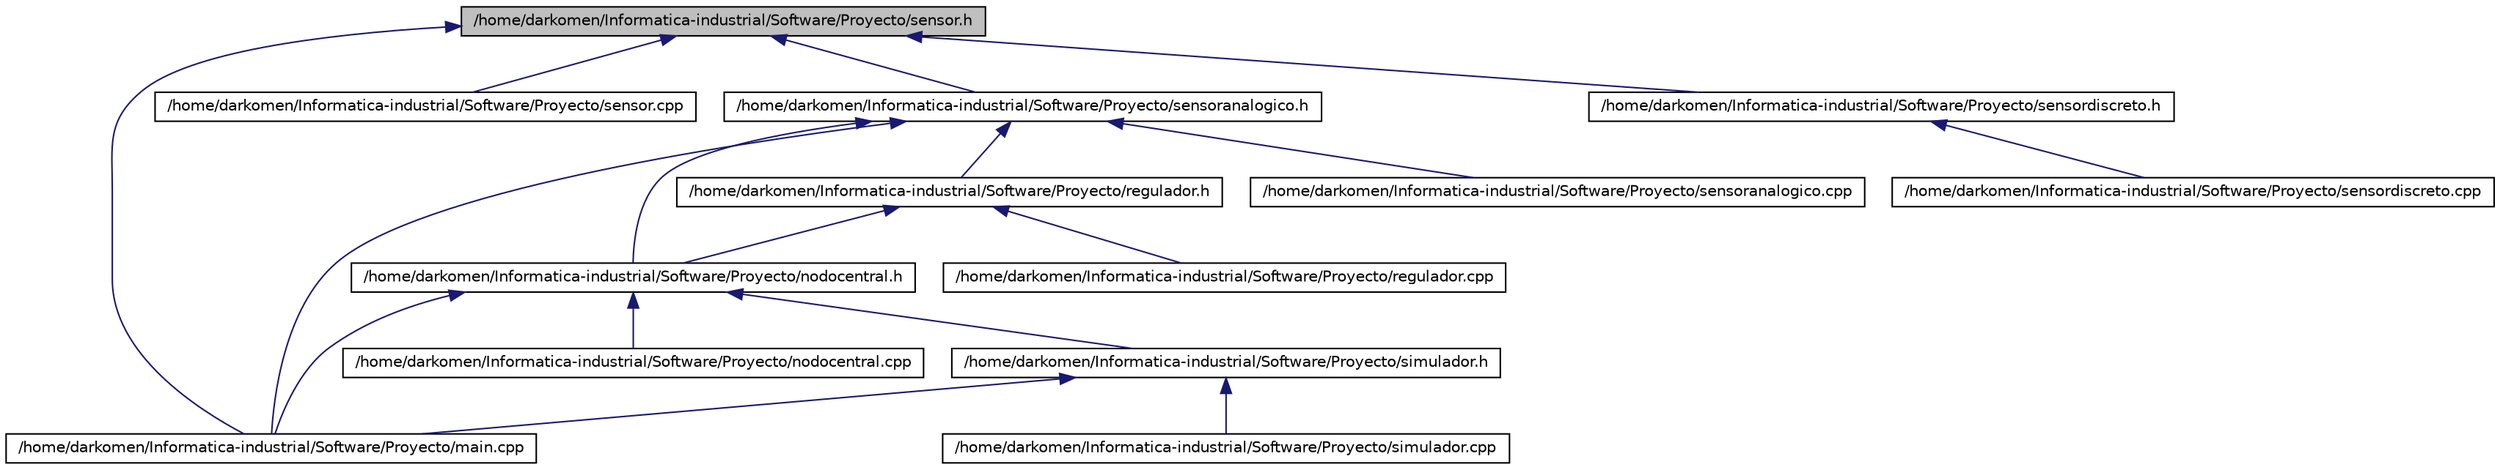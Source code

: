 digraph G
{
  edge [fontname="Helvetica",fontsize="10",labelfontname="Helvetica",labelfontsize="10"];
  node [fontname="Helvetica",fontsize="10",shape=record];
  Node1 [label="/home/darkomen/Informatica-industrial/Software/Proyecto/sensor.h",height=0.2,width=0.4,color="black", fillcolor="grey75", style="filled" fontcolor="black"];
  Node1 -> Node2 [dir="back",color="midnightblue",fontsize="10",style="solid",fontname="Helvetica"];
  Node2 [label="/home/darkomen/Informatica-industrial/Software/Proyecto/main.cpp",height=0.2,width=0.4,color="black", fillcolor="white", style="filled",URL="$main_8cpp.html"];
  Node1 -> Node3 [dir="back",color="midnightblue",fontsize="10",style="solid",fontname="Helvetica"];
  Node3 [label="/home/darkomen/Informatica-industrial/Software/Proyecto/sensor.cpp",height=0.2,width=0.4,color="black", fillcolor="white", style="filled",URL="$sensor_8cpp.html"];
  Node1 -> Node4 [dir="back",color="midnightblue",fontsize="10",style="solid",fontname="Helvetica"];
  Node4 [label="/home/darkomen/Informatica-industrial/Software/Proyecto/sensoranalogico.h",height=0.2,width=0.4,color="black", fillcolor="white", style="filled",URL="$sensoranalogico_8h.html"];
  Node4 -> Node2 [dir="back",color="midnightblue",fontsize="10",style="solid",fontname="Helvetica"];
  Node4 -> Node5 [dir="back",color="midnightblue",fontsize="10",style="solid",fontname="Helvetica"];
  Node5 [label="/home/darkomen/Informatica-industrial/Software/Proyecto/nodocentral.h",height=0.2,width=0.4,color="black", fillcolor="white", style="filled",URL="$nodocentral_8h.html"];
  Node5 -> Node2 [dir="back",color="midnightblue",fontsize="10",style="solid",fontname="Helvetica"];
  Node5 -> Node6 [dir="back",color="midnightblue",fontsize="10",style="solid",fontname="Helvetica"];
  Node6 [label="/home/darkomen/Informatica-industrial/Software/Proyecto/nodocentral.cpp",height=0.2,width=0.4,color="black", fillcolor="white", style="filled",URL="$nodocentral_8cpp.html"];
  Node5 -> Node7 [dir="back",color="midnightblue",fontsize="10",style="solid",fontname="Helvetica"];
  Node7 [label="/home/darkomen/Informatica-industrial/Software/Proyecto/simulador.h",height=0.2,width=0.4,color="black", fillcolor="white", style="filled",URL="$simulador_8h.html"];
  Node7 -> Node2 [dir="back",color="midnightblue",fontsize="10",style="solid",fontname="Helvetica"];
  Node7 -> Node8 [dir="back",color="midnightblue",fontsize="10",style="solid",fontname="Helvetica"];
  Node8 [label="/home/darkomen/Informatica-industrial/Software/Proyecto/simulador.cpp",height=0.2,width=0.4,color="black", fillcolor="white", style="filled",URL="$simulador_8cpp.html"];
  Node4 -> Node9 [dir="back",color="midnightblue",fontsize="10",style="solid",fontname="Helvetica"];
  Node9 [label="/home/darkomen/Informatica-industrial/Software/Proyecto/regulador.h",height=0.2,width=0.4,color="black", fillcolor="white", style="filled",URL="$regulador_8h.html"];
  Node9 -> Node5 [dir="back",color="midnightblue",fontsize="10",style="solid",fontname="Helvetica"];
  Node9 -> Node10 [dir="back",color="midnightblue",fontsize="10",style="solid",fontname="Helvetica"];
  Node10 [label="/home/darkomen/Informatica-industrial/Software/Proyecto/regulador.cpp",height=0.2,width=0.4,color="black", fillcolor="white", style="filled",URL="$regulador_8cpp.html"];
  Node4 -> Node11 [dir="back",color="midnightblue",fontsize="10",style="solid",fontname="Helvetica"];
  Node11 [label="/home/darkomen/Informatica-industrial/Software/Proyecto/sensoranalogico.cpp",height=0.2,width=0.4,color="black", fillcolor="white", style="filled",URL="$sensoranalogico_8cpp.html"];
  Node1 -> Node12 [dir="back",color="midnightblue",fontsize="10",style="solid",fontname="Helvetica"];
  Node12 [label="/home/darkomen/Informatica-industrial/Software/Proyecto/sensordiscreto.h",height=0.2,width=0.4,color="black", fillcolor="white", style="filled",URL="$sensordiscreto_8h.html"];
  Node12 -> Node13 [dir="back",color="midnightblue",fontsize="10",style="solid",fontname="Helvetica"];
  Node13 [label="/home/darkomen/Informatica-industrial/Software/Proyecto/sensordiscreto.cpp",height=0.2,width=0.4,color="black", fillcolor="white", style="filled",URL="$sensordiscreto_8cpp.html"];
}
